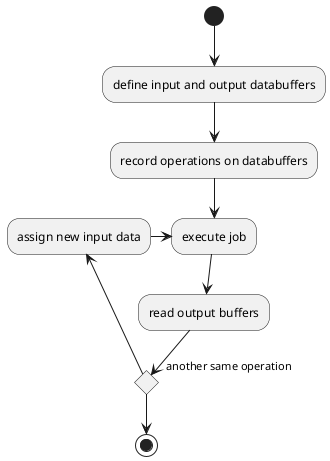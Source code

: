 @startuml

(*) --> "define input and output databuffers"
--> "record operations on databuffers"
--> "execute job"
--> "read output buffers"
if "another same operation" then
--> "assign new input data"
-> "execute job"
else
--> (*)

@enduml
